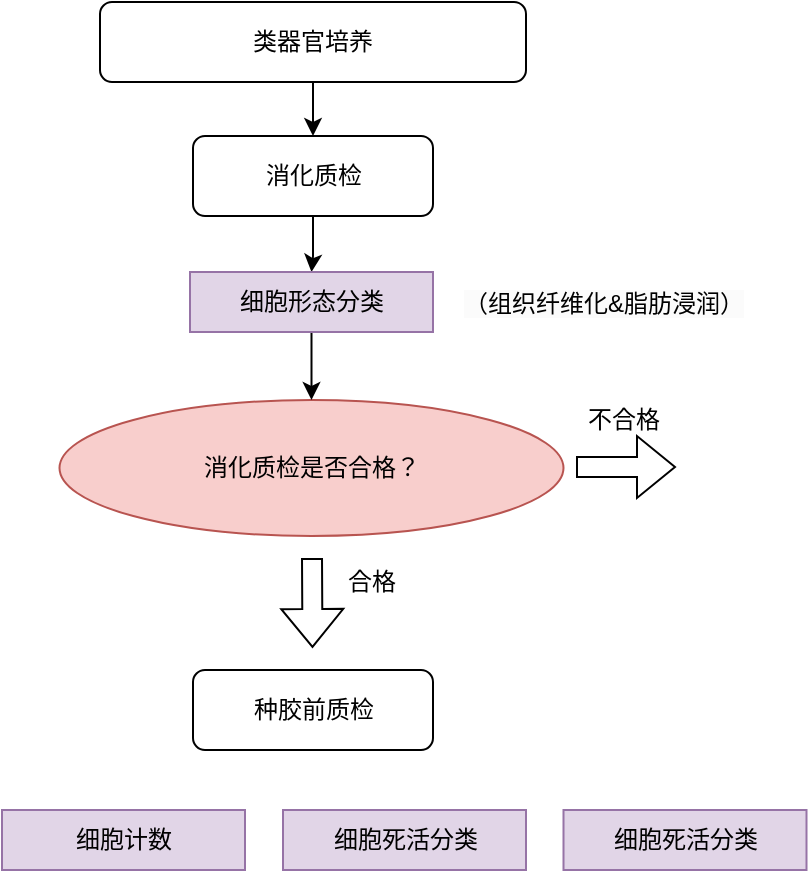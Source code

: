 <mxfile version="21.6.9" type="github">
  <diagram id="C5RBs43oDa-KdzZeNtuy" name="Page-1">
    <mxGraphModel dx="739" dy="542" grid="1" gridSize="10" guides="1" tooltips="1" connect="1" arrows="1" fold="1" page="1" pageScale="1" pageWidth="827" pageHeight="1169" math="0" shadow="0">
      <root>
        <mxCell id="WIyWlLk6GJQsqaUBKTNV-0" />
        <mxCell id="WIyWlLk6GJQsqaUBKTNV-1" parent="WIyWlLk6GJQsqaUBKTNV-0" />
        <mxCell id="qLBoOkaI8CdQflgXVHsK-9" value="" style="edgeStyle=orthogonalEdgeStyle;rounded=0;orthogonalLoop=1;jettySize=auto;html=1;" edge="1" parent="WIyWlLk6GJQsqaUBKTNV-1" source="WIyWlLk6GJQsqaUBKTNV-3" target="qLBoOkaI8CdQflgXVHsK-7">
          <mxGeometry relative="1" as="geometry" />
        </mxCell>
        <mxCell id="WIyWlLk6GJQsqaUBKTNV-3" value="类器官培养" style="rounded=1;whiteSpace=wrap;html=1;fontSize=12;glass=0;strokeWidth=1;shadow=0;" parent="WIyWlLk6GJQsqaUBKTNV-1" vertex="1">
          <mxGeometry x="402" y="96" width="213" height="40" as="geometry" />
        </mxCell>
        <mxCell id="qLBoOkaI8CdQflgXVHsK-3" value="消化质检是否合格？" style="ellipse;whiteSpace=wrap;html=1;fillColor=#f8cecc;strokeColor=#b85450;" vertex="1" parent="WIyWlLk6GJQsqaUBKTNV-1">
          <mxGeometry x="381.75" y="295" width="252" height="68" as="geometry" />
        </mxCell>
        <mxCell id="qLBoOkaI8CdQflgXVHsK-15" value="" style="edgeStyle=orthogonalEdgeStyle;rounded=0;orthogonalLoop=1;jettySize=auto;html=1;" edge="1" parent="WIyWlLk6GJQsqaUBKTNV-1" source="qLBoOkaI8CdQflgXVHsK-7" target="qLBoOkaI8CdQflgXVHsK-13">
          <mxGeometry relative="1" as="geometry" />
        </mxCell>
        <mxCell id="qLBoOkaI8CdQflgXVHsK-7" value="消化质检" style="rounded=1;whiteSpace=wrap;html=1;fontSize=12;glass=0;strokeWidth=1;shadow=0;" vertex="1" parent="WIyWlLk6GJQsqaUBKTNV-1">
          <mxGeometry x="448.5" y="163" width="120" height="40" as="geometry" />
        </mxCell>
        <mxCell id="qLBoOkaI8CdQflgXVHsK-16" value="" style="edgeStyle=orthogonalEdgeStyle;rounded=0;orthogonalLoop=1;jettySize=auto;html=1;" edge="1" parent="WIyWlLk6GJQsqaUBKTNV-1" source="qLBoOkaI8CdQflgXVHsK-13" target="qLBoOkaI8CdQflgXVHsK-3">
          <mxGeometry relative="1" as="geometry" />
        </mxCell>
        <mxCell id="qLBoOkaI8CdQflgXVHsK-13" value="细胞形态分类" style="rounded=0;whiteSpace=wrap;html=1;fillColor=#e1d5e7;strokeColor=#9673a6;align=center;" vertex="1" parent="WIyWlLk6GJQsqaUBKTNV-1">
          <mxGeometry x="447" y="231" width="121.5" height="30" as="geometry" />
        </mxCell>
        <mxCell id="qLBoOkaI8CdQflgXVHsK-14" value="&lt;span style=&quot;color: rgb(0, 0, 0); font-family: Helvetica; font-size: 12px; font-style: normal; font-variant-ligatures: normal; font-variant-caps: normal; font-weight: 400; letter-spacing: normal; orphans: 2; text-align: center; text-indent: 0px; text-transform: none; widows: 2; word-spacing: 0px; -webkit-text-stroke-width: 0px; background-color: rgb(251, 251, 251); text-decoration-thickness: initial; text-decoration-style: initial; text-decoration-color: initial; float: none; display: inline !important;&quot;&gt;（组织纤维化&amp;amp;脂肪浸润）&lt;/span&gt;" style="text;whiteSpace=wrap;html=1;" vertex="1" parent="WIyWlLk6GJQsqaUBKTNV-1">
          <mxGeometry x="582.25" y="233" width="156" height="36" as="geometry" />
        </mxCell>
        <mxCell id="qLBoOkaI8CdQflgXVHsK-17" value="" style="shape=flexArrow;endArrow=classic;html=1;rounded=0;" edge="1" parent="WIyWlLk6GJQsqaUBKTNV-1">
          <mxGeometry width="50" height="50" relative="1" as="geometry">
            <mxPoint x="508" y="374" as="sourcePoint" />
            <mxPoint x="508.25" y="419" as="targetPoint" />
          </mxGeometry>
        </mxCell>
        <mxCell id="qLBoOkaI8CdQflgXVHsK-18" value="合格" style="text;html=1;strokeColor=none;fillColor=none;align=center;verticalAlign=middle;whiteSpace=wrap;rounded=0;" vertex="1" parent="WIyWlLk6GJQsqaUBKTNV-1">
          <mxGeometry x="507" y="372" width="61.5" height="28" as="geometry" />
        </mxCell>
        <mxCell id="qLBoOkaI8CdQflgXVHsK-20" value="不合格" style="text;html=1;strokeColor=none;fillColor=none;align=center;verticalAlign=middle;whiteSpace=wrap;rounded=0;" vertex="1" parent="WIyWlLk6GJQsqaUBKTNV-1">
          <mxGeometry x="633.75" y="290" width="60" height="30" as="geometry" />
        </mxCell>
        <mxCell id="qLBoOkaI8CdQflgXVHsK-30" value="" style="shape=flexArrow;endArrow=classic;html=1;rounded=0;" edge="1" parent="WIyWlLk6GJQsqaUBKTNV-1">
          <mxGeometry width="50" height="50" relative="1" as="geometry">
            <mxPoint x="640" y="328.5" as="sourcePoint" />
            <mxPoint x="690" y="328.5" as="targetPoint" />
          </mxGeometry>
        </mxCell>
        <mxCell id="qLBoOkaI8CdQflgXVHsK-31" value="种胶前质检" style="rounded=1;whiteSpace=wrap;html=1;fontSize=12;glass=0;strokeWidth=1;shadow=0;" vertex="1" parent="WIyWlLk6GJQsqaUBKTNV-1">
          <mxGeometry x="448.5" y="430" width="120" height="40" as="geometry" />
        </mxCell>
        <mxCell id="qLBoOkaI8CdQflgXVHsK-32" value="细胞计数" style="rounded=0;whiteSpace=wrap;html=1;fillColor=#e1d5e7;strokeColor=#9673a6;align=center;" vertex="1" parent="WIyWlLk6GJQsqaUBKTNV-1">
          <mxGeometry x="353" y="500" width="121.5" height="30" as="geometry" />
        </mxCell>
        <mxCell id="qLBoOkaI8CdQflgXVHsK-33" value="细胞死活分类" style="rounded=0;whiteSpace=wrap;html=1;fillColor=#e1d5e7;strokeColor=#9673a6;align=center;" vertex="1" parent="WIyWlLk6GJQsqaUBKTNV-1">
          <mxGeometry x="493.5" y="500" width="121.5" height="30" as="geometry" />
        </mxCell>
        <mxCell id="qLBoOkaI8CdQflgXVHsK-34" value="细胞死活分类" style="rounded=0;whiteSpace=wrap;html=1;fillColor=#e1d5e7;strokeColor=#9673a6;align=center;" vertex="1" parent="WIyWlLk6GJQsqaUBKTNV-1">
          <mxGeometry x="633.75" y="500" width="121.5" height="30" as="geometry" />
        </mxCell>
      </root>
    </mxGraphModel>
  </diagram>
</mxfile>
